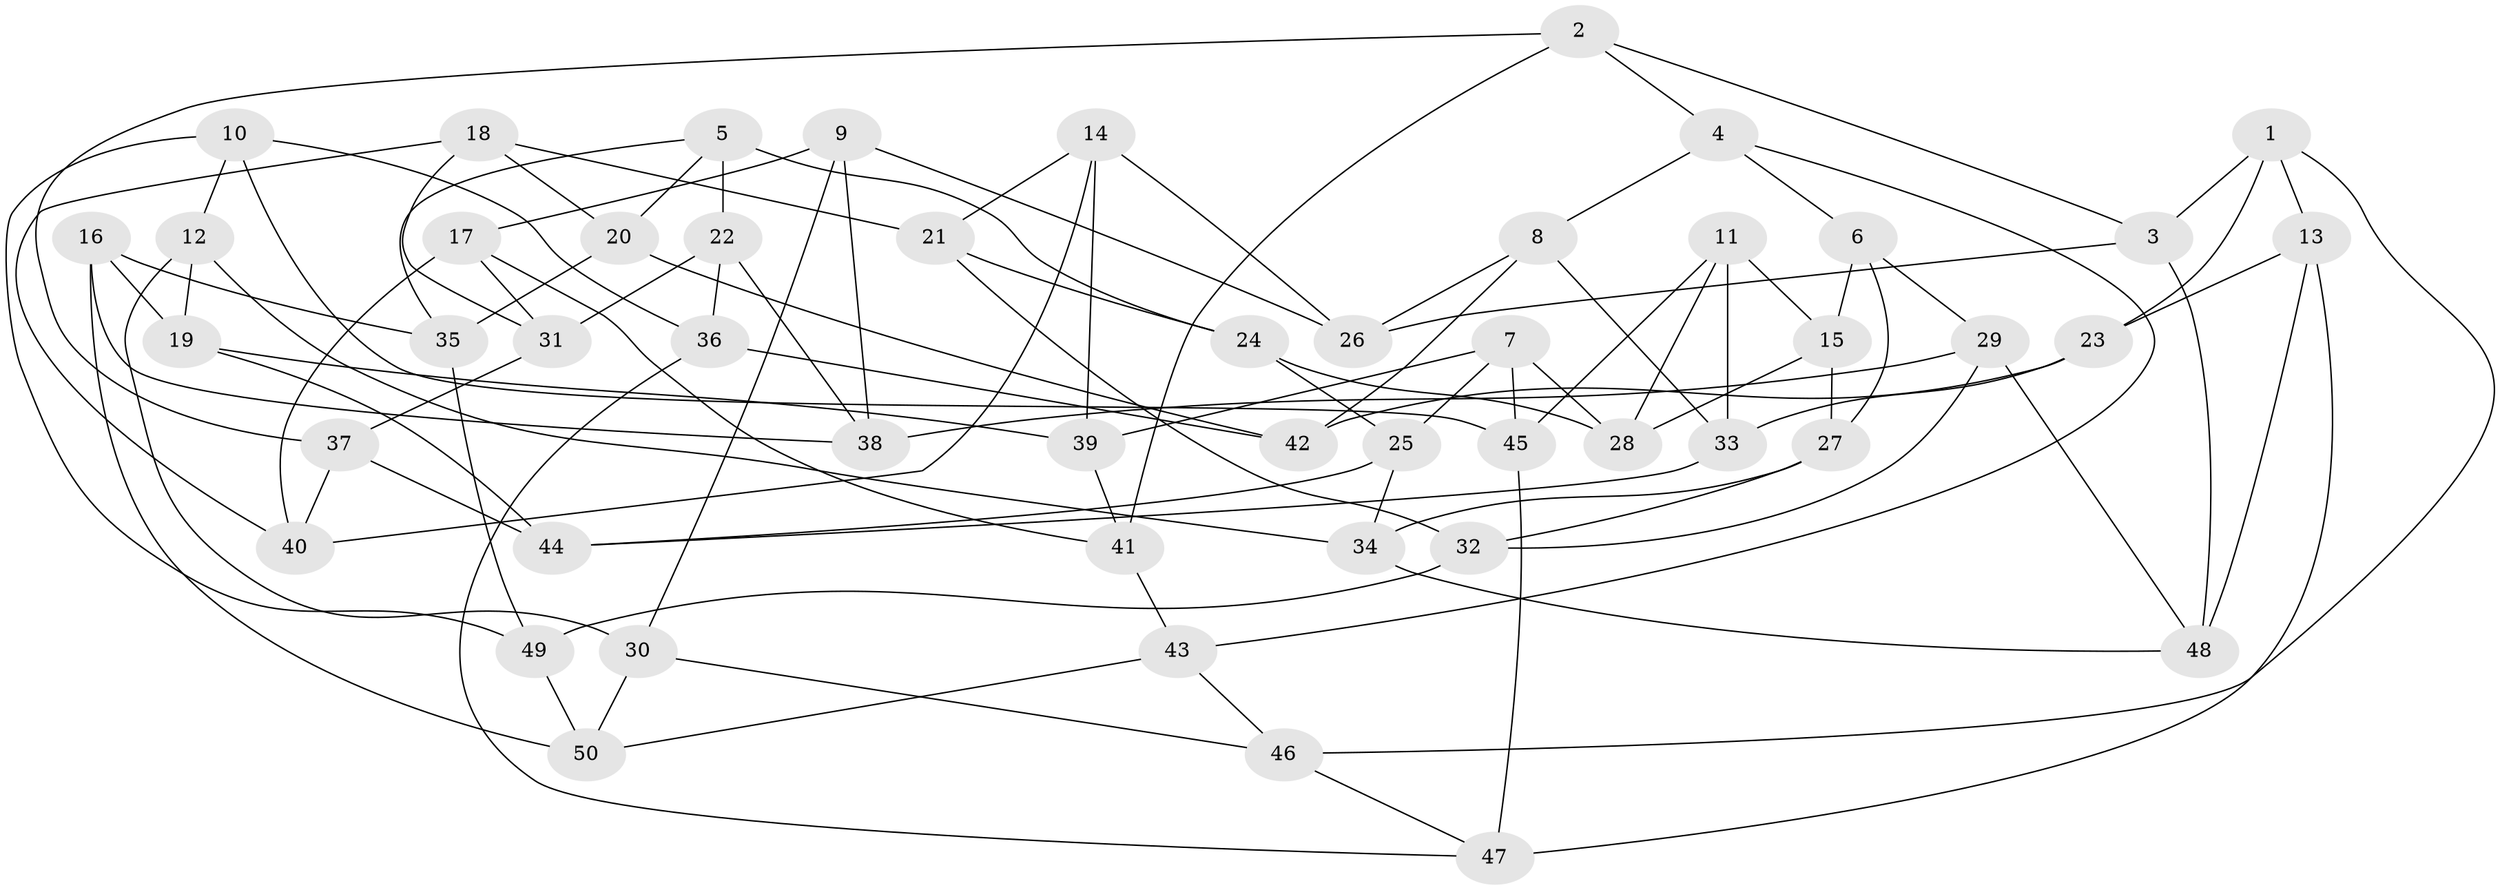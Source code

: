 // Generated by graph-tools (version 1.1) at 2025/58/03/09/25 04:58:53]
// undirected, 50 vertices, 100 edges
graph export_dot {
graph [start="1"]
  node [color=gray90,style=filled];
  1;
  2;
  3;
  4;
  5;
  6;
  7;
  8;
  9;
  10;
  11;
  12;
  13;
  14;
  15;
  16;
  17;
  18;
  19;
  20;
  21;
  22;
  23;
  24;
  25;
  26;
  27;
  28;
  29;
  30;
  31;
  32;
  33;
  34;
  35;
  36;
  37;
  38;
  39;
  40;
  41;
  42;
  43;
  44;
  45;
  46;
  47;
  48;
  49;
  50;
  1 -- 3;
  1 -- 46;
  1 -- 23;
  1 -- 13;
  2 -- 4;
  2 -- 41;
  2 -- 37;
  2 -- 3;
  3 -- 26;
  3 -- 48;
  4 -- 8;
  4 -- 43;
  4 -- 6;
  5 -- 35;
  5 -- 24;
  5 -- 22;
  5 -- 20;
  6 -- 27;
  6 -- 29;
  6 -- 15;
  7 -- 28;
  7 -- 39;
  7 -- 25;
  7 -- 45;
  8 -- 33;
  8 -- 26;
  8 -- 42;
  9 -- 26;
  9 -- 17;
  9 -- 38;
  9 -- 30;
  10 -- 49;
  10 -- 45;
  10 -- 12;
  10 -- 36;
  11 -- 33;
  11 -- 28;
  11 -- 45;
  11 -- 15;
  12 -- 19;
  12 -- 34;
  12 -- 30;
  13 -- 23;
  13 -- 48;
  13 -- 47;
  14 -- 21;
  14 -- 40;
  14 -- 39;
  14 -- 26;
  15 -- 28;
  15 -- 27;
  16 -- 19;
  16 -- 50;
  16 -- 35;
  16 -- 38;
  17 -- 40;
  17 -- 41;
  17 -- 31;
  18 -- 20;
  18 -- 21;
  18 -- 40;
  18 -- 31;
  19 -- 44;
  19 -- 39;
  20 -- 42;
  20 -- 35;
  21 -- 24;
  21 -- 32;
  22 -- 38;
  22 -- 31;
  22 -- 36;
  23 -- 42;
  23 -- 33;
  24 -- 28;
  24 -- 25;
  25 -- 44;
  25 -- 34;
  27 -- 34;
  27 -- 32;
  29 -- 38;
  29 -- 32;
  29 -- 48;
  30 -- 46;
  30 -- 50;
  31 -- 37;
  32 -- 49;
  33 -- 44;
  34 -- 48;
  35 -- 49;
  36 -- 47;
  36 -- 42;
  37 -- 40;
  37 -- 44;
  39 -- 41;
  41 -- 43;
  43 -- 46;
  43 -- 50;
  45 -- 47;
  46 -- 47;
  49 -- 50;
}
